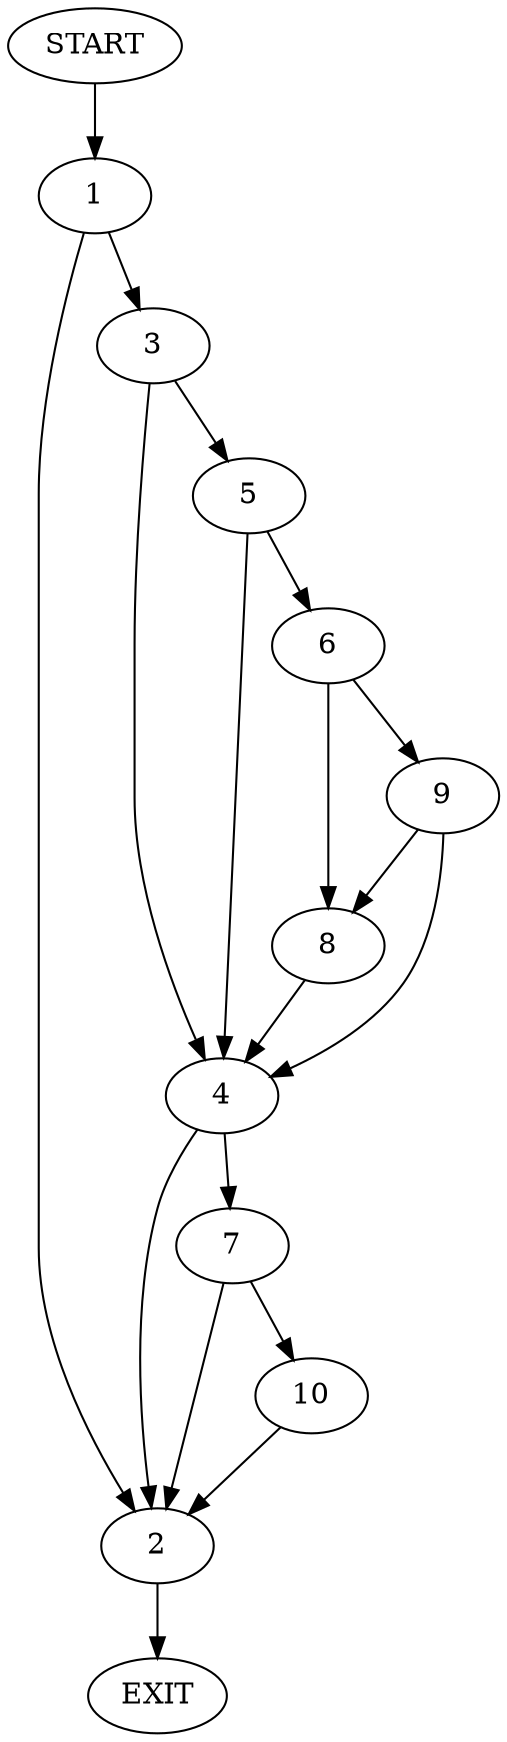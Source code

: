 digraph {
0 [label="START"]
11 [label="EXIT"]
0 -> 1
1 -> 2
1 -> 3
2 -> 11
3 -> 4
3 -> 5
5 -> 4
5 -> 6
4 -> 2
4 -> 7
6 -> 8
6 -> 9
9 -> 4
9 -> 8
8 -> 4
7 -> 10
7 -> 2
10 -> 2
}
